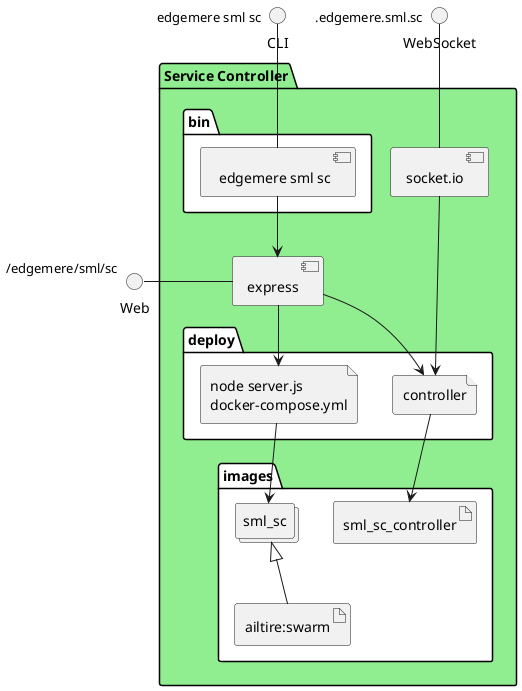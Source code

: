 @startuml
  interface CLI
  interface Web
  interface WebSocket
package "Service Controller" #lightgreen {
  component express as REST
  component socket.io as socket
  folder bin #ffffff {
    component " edgemere sml sc" as binName
  }
  binName --> REST

  folder deploy #ffffff {
      file "node server.js\ndocker-compose.yml" as sml_sc_container
      REST --> sml_sc_container

  
    file "controller" as controller_container
    REST --> controller_container
    socket ---> controller_container
  
  }
  folder images #ffffff {
    collections "sml_sc" as sml_scimage
    artifact "ailtire:swarm" as ailtireswarm
    sml_scimage <|-- ailtireswarm
    sml_sc_container --> sml_scimage

  
      artifact sml_sc_controller
      controller_container --> sml_sc_controller
    
  }
}
CLI " edgemere sml sc" -- binName
Web "/edgemere/sml/sc" - REST
WebSocket ".edgemere.sml.sc" -- socket

@enduml
